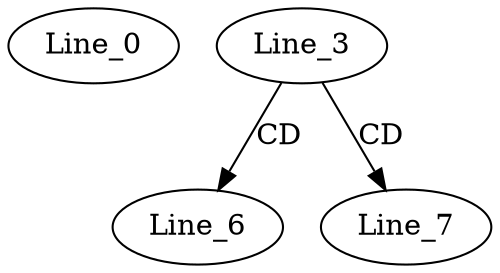 digraph G {
  Line_0;
  Line_3;
  Line_6;
  Line_7;
  Line_3 -> Line_6 [ label="CD" ];
  Line_3 -> Line_7 [ label="CD" ];
}
